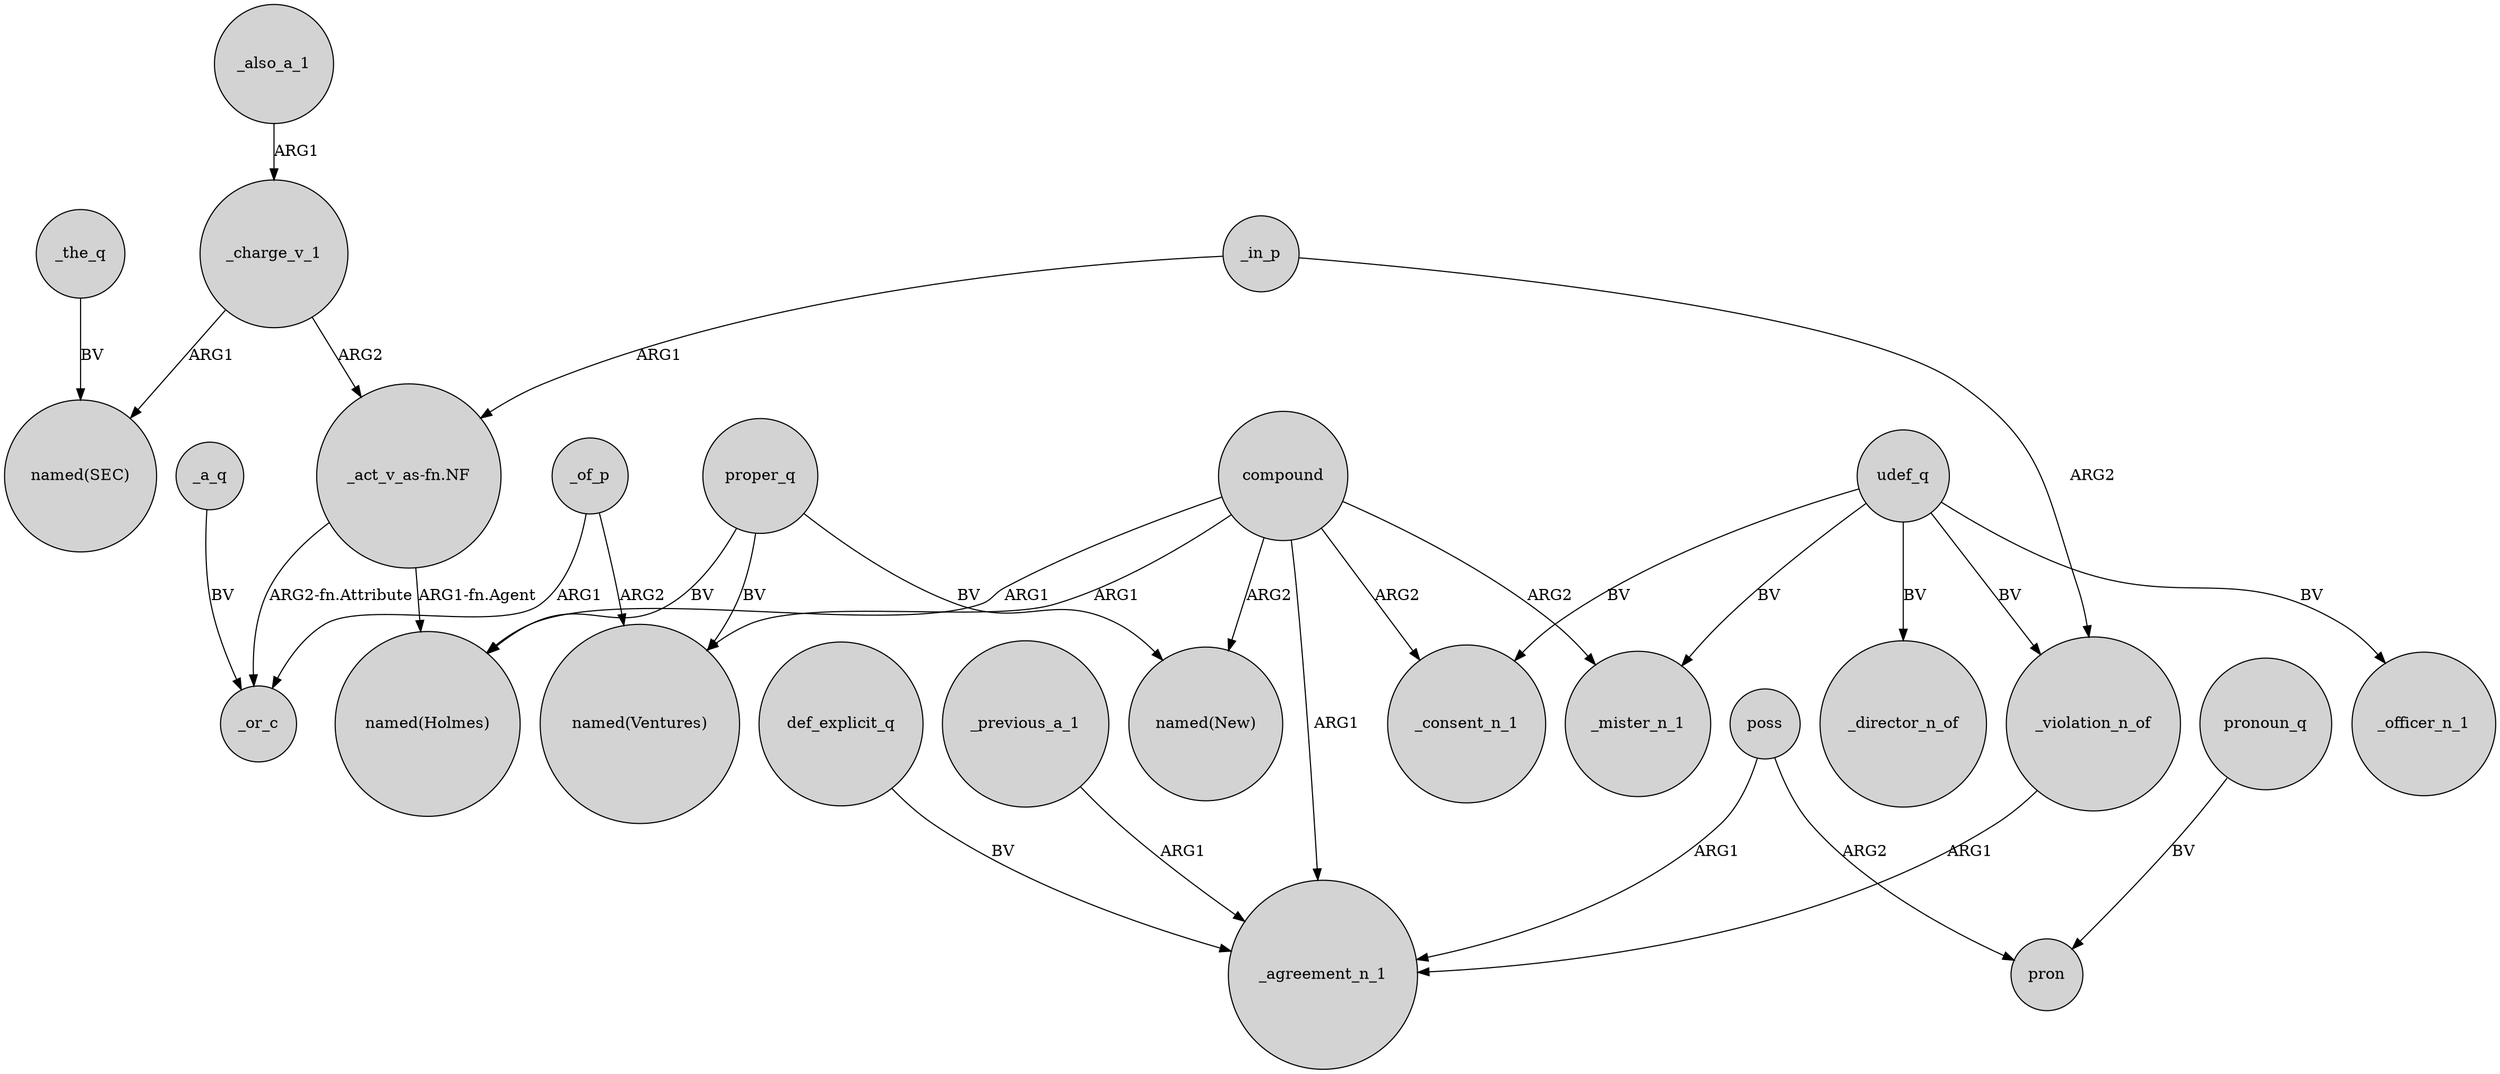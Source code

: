 digraph {
	node [shape=circle style=filled]
	proper_q -> "named(Holmes)" [label=BV]
	_previous_a_1 -> _agreement_n_1 [label=ARG1]
	compound -> "named(New)" [label=ARG2]
	poss -> pron [label=ARG2]
	proper_q -> "named(New)" [label=BV]
	compound -> _mister_n_1 [label=ARG2]
	"_act_v_as-fn.NF" -> "named(Holmes)" [label="ARG1-fn.Agent"]
	_charge_v_1 -> "_act_v_as-fn.NF" [label=ARG2]
	_in_p -> _violation_n_of [label=ARG2]
	udef_q -> _mister_n_1 [label=BV]
	_a_q -> _or_c [label=BV]
	_in_p -> "_act_v_as-fn.NF" [label=ARG1]
	_of_p -> "named(Ventures)" [label=ARG2]
	compound -> _consent_n_1 [label=ARG2]
	poss -> _agreement_n_1 [label=ARG1]
	_of_p -> _or_c [label=ARG1]
	pronoun_q -> pron [label=BV]
	"_act_v_as-fn.NF" -> _or_c [label="ARG2-fn.Attribute"]
	def_explicit_q -> _agreement_n_1 [label=BV]
	_violation_n_of -> _agreement_n_1 [label=ARG1]
	udef_q -> _officer_n_1 [label=BV]
	compound -> _agreement_n_1 [label=ARG1]
	_also_a_1 -> _charge_v_1 [label=ARG1]
	udef_q -> _violation_n_of [label=BV]
	proper_q -> "named(Ventures)" [label=BV]
	compound -> "named(Holmes)" [label=ARG1]
	compound -> "named(Ventures)" [label=ARG1]
	udef_q -> _director_n_of [label=BV]
	_the_q -> "named(SEC)" [label=BV]
	udef_q -> _consent_n_1 [label=BV]
	_charge_v_1 -> "named(SEC)" [label=ARG1]
}
